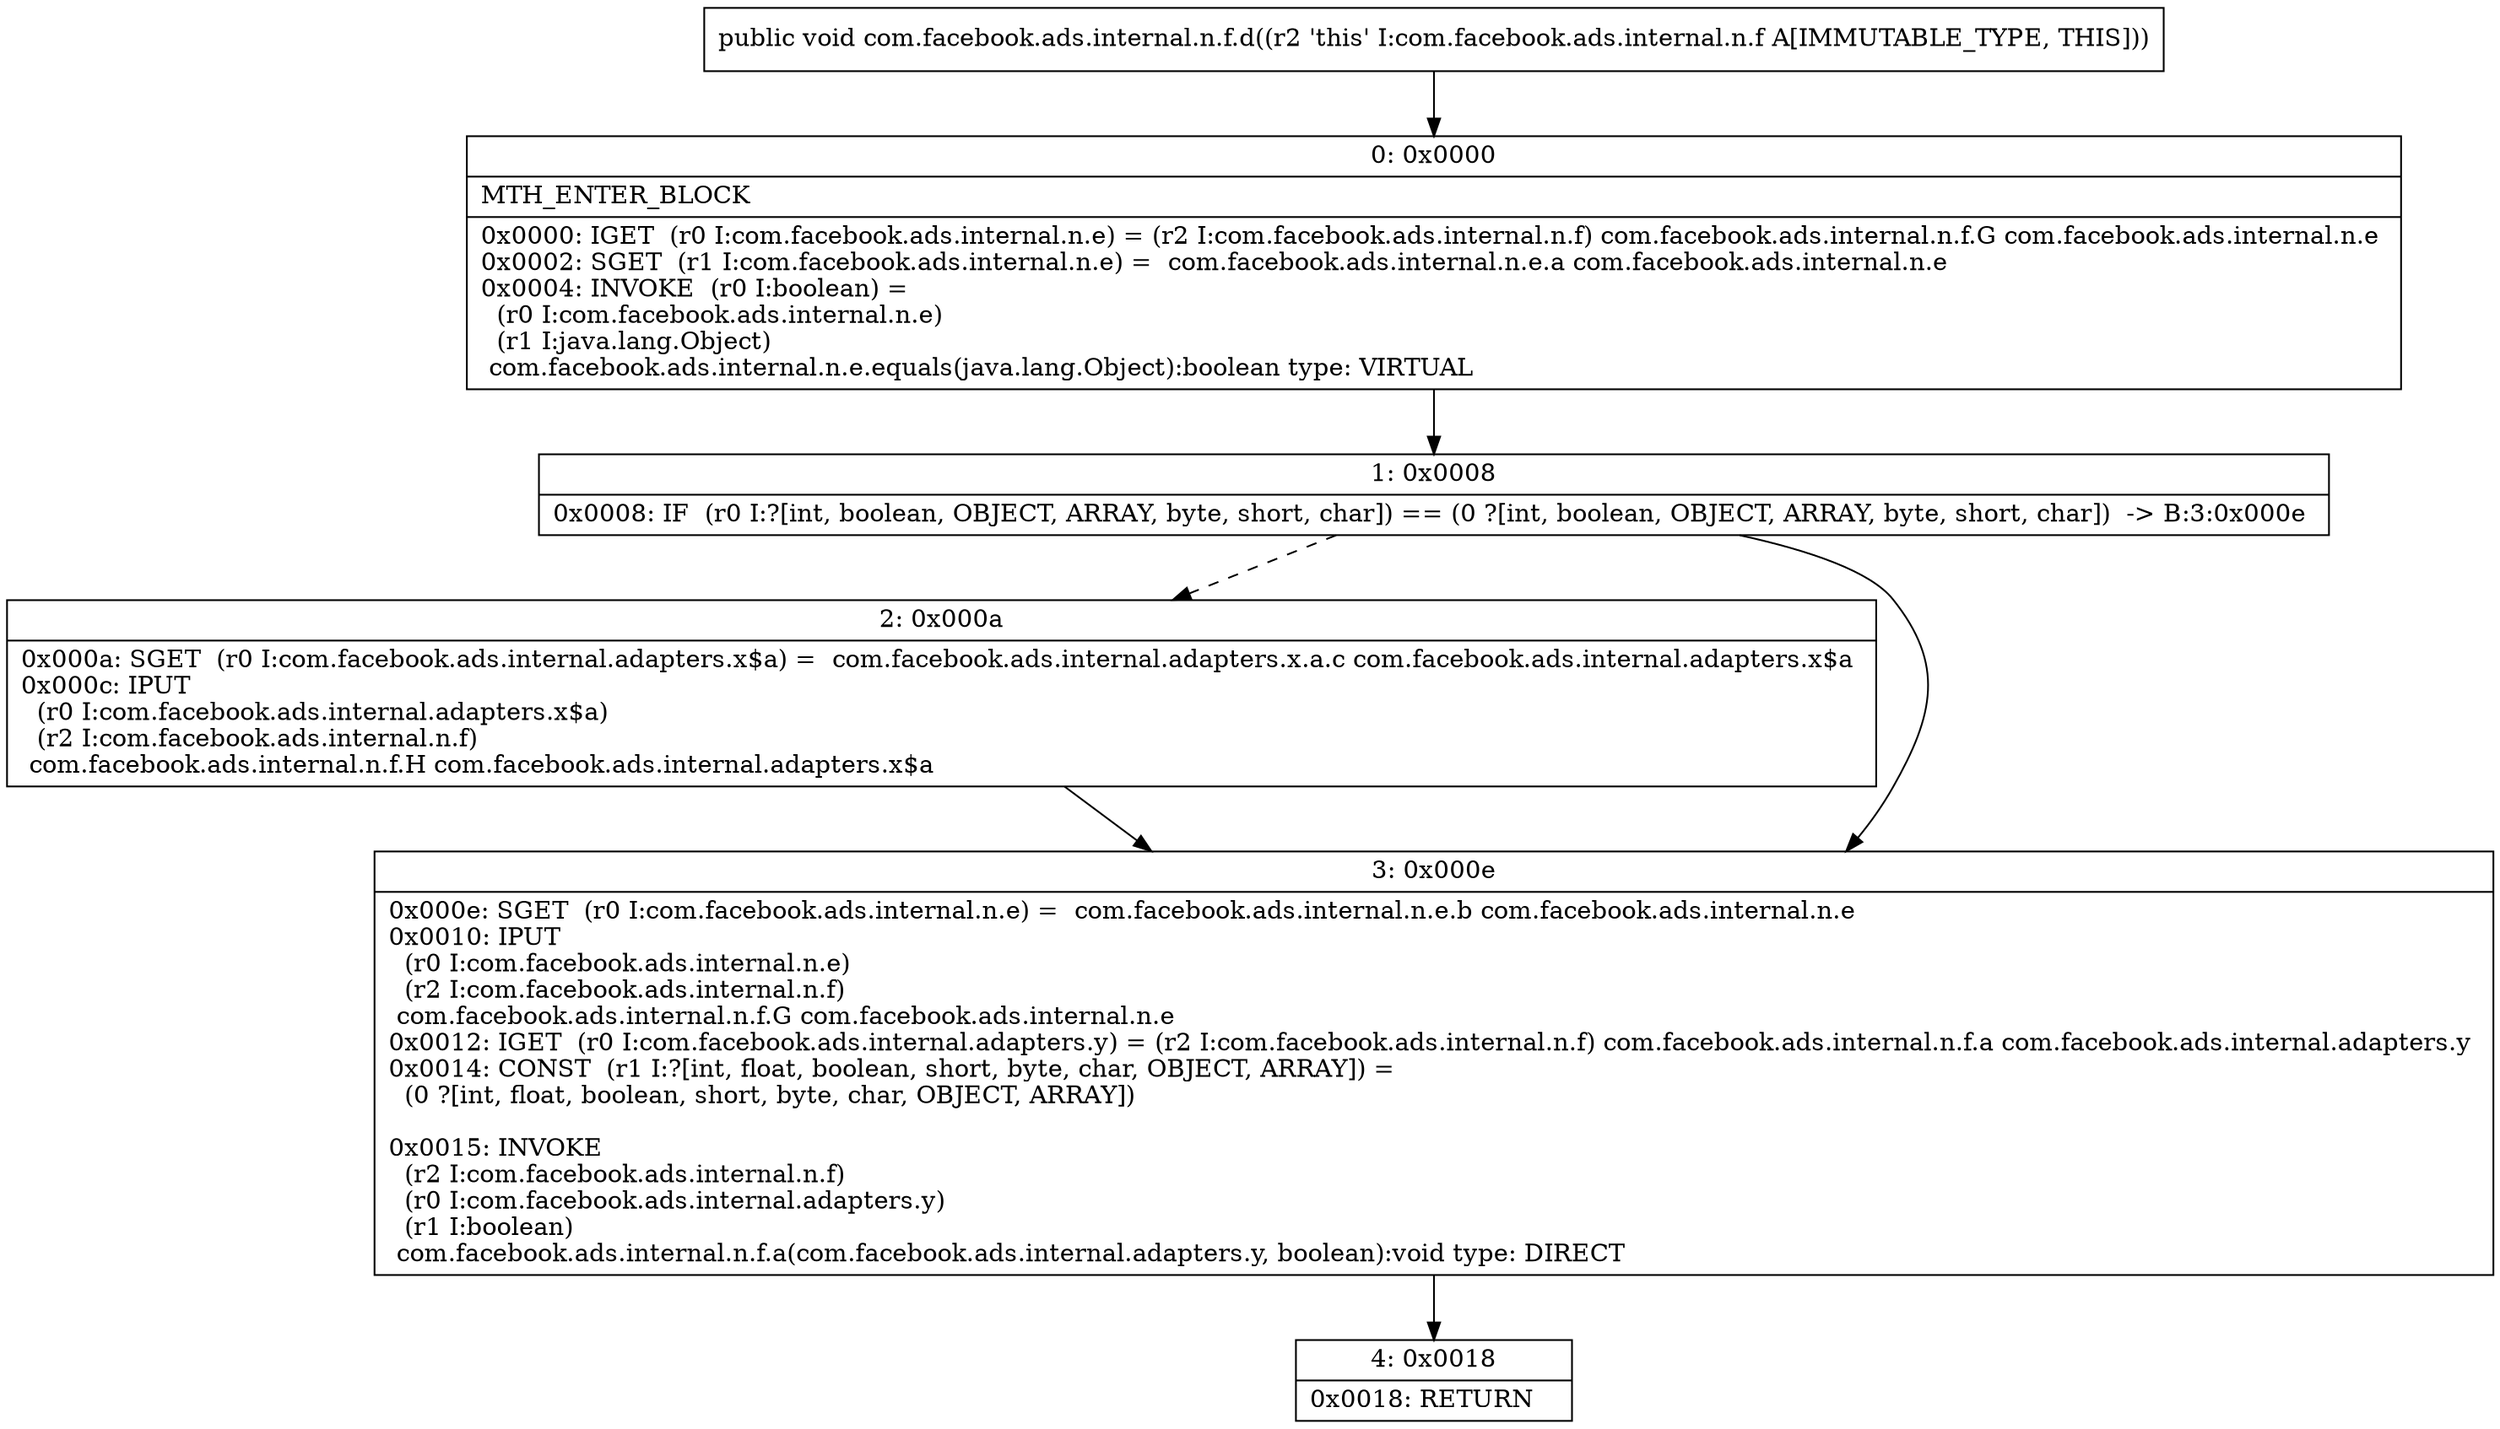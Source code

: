 digraph "CFG forcom.facebook.ads.internal.n.f.d()V" {
Node_0 [shape=record,label="{0\:\ 0x0000|MTH_ENTER_BLOCK\l|0x0000: IGET  (r0 I:com.facebook.ads.internal.n.e) = (r2 I:com.facebook.ads.internal.n.f) com.facebook.ads.internal.n.f.G com.facebook.ads.internal.n.e \l0x0002: SGET  (r1 I:com.facebook.ads.internal.n.e) =  com.facebook.ads.internal.n.e.a com.facebook.ads.internal.n.e \l0x0004: INVOKE  (r0 I:boolean) = \l  (r0 I:com.facebook.ads.internal.n.e)\l  (r1 I:java.lang.Object)\l com.facebook.ads.internal.n.e.equals(java.lang.Object):boolean type: VIRTUAL \l}"];
Node_1 [shape=record,label="{1\:\ 0x0008|0x0008: IF  (r0 I:?[int, boolean, OBJECT, ARRAY, byte, short, char]) == (0 ?[int, boolean, OBJECT, ARRAY, byte, short, char])  \-\> B:3:0x000e \l}"];
Node_2 [shape=record,label="{2\:\ 0x000a|0x000a: SGET  (r0 I:com.facebook.ads.internal.adapters.x$a) =  com.facebook.ads.internal.adapters.x.a.c com.facebook.ads.internal.adapters.x$a \l0x000c: IPUT  \l  (r0 I:com.facebook.ads.internal.adapters.x$a)\l  (r2 I:com.facebook.ads.internal.n.f)\l com.facebook.ads.internal.n.f.H com.facebook.ads.internal.adapters.x$a \l}"];
Node_3 [shape=record,label="{3\:\ 0x000e|0x000e: SGET  (r0 I:com.facebook.ads.internal.n.e) =  com.facebook.ads.internal.n.e.b com.facebook.ads.internal.n.e \l0x0010: IPUT  \l  (r0 I:com.facebook.ads.internal.n.e)\l  (r2 I:com.facebook.ads.internal.n.f)\l com.facebook.ads.internal.n.f.G com.facebook.ads.internal.n.e \l0x0012: IGET  (r0 I:com.facebook.ads.internal.adapters.y) = (r2 I:com.facebook.ads.internal.n.f) com.facebook.ads.internal.n.f.a com.facebook.ads.internal.adapters.y \l0x0014: CONST  (r1 I:?[int, float, boolean, short, byte, char, OBJECT, ARRAY]) = \l  (0 ?[int, float, boolean, short, byte, char, OBJECT, ARRAY])\l \l0x0015: INVOKE  \l  (r2 I:com.facebook.ads.internal.n.f)\l  (r0 I:com.facebook.ads.internal.adapters.y)\l  (r1 I:boolean)\l com.facebook.ads.internal.n.f.a(com.facebook.ads.internal.adapters.y, boolean):void type: DIRECT \l}"];
Node_4 [shape=record,label="{4\:\ 0x0018|0x0018: RETURN   \l}"];
MethodNode[shape=record,label="{public void com.facebook.ads.internal.n.f.d((r2 'this' I:com.facebook.ads.internal.n.f A[IMMUTABLE_TYPE, THIS])) }"];
MethodNode -> Node_0;
Node_0 -> Node_1;
Node_1 -> Node_2[style=dashed];
Node_1 -> Node_3;
Node_2 -> Node_3;
Node_3 -> Node_4;
}

